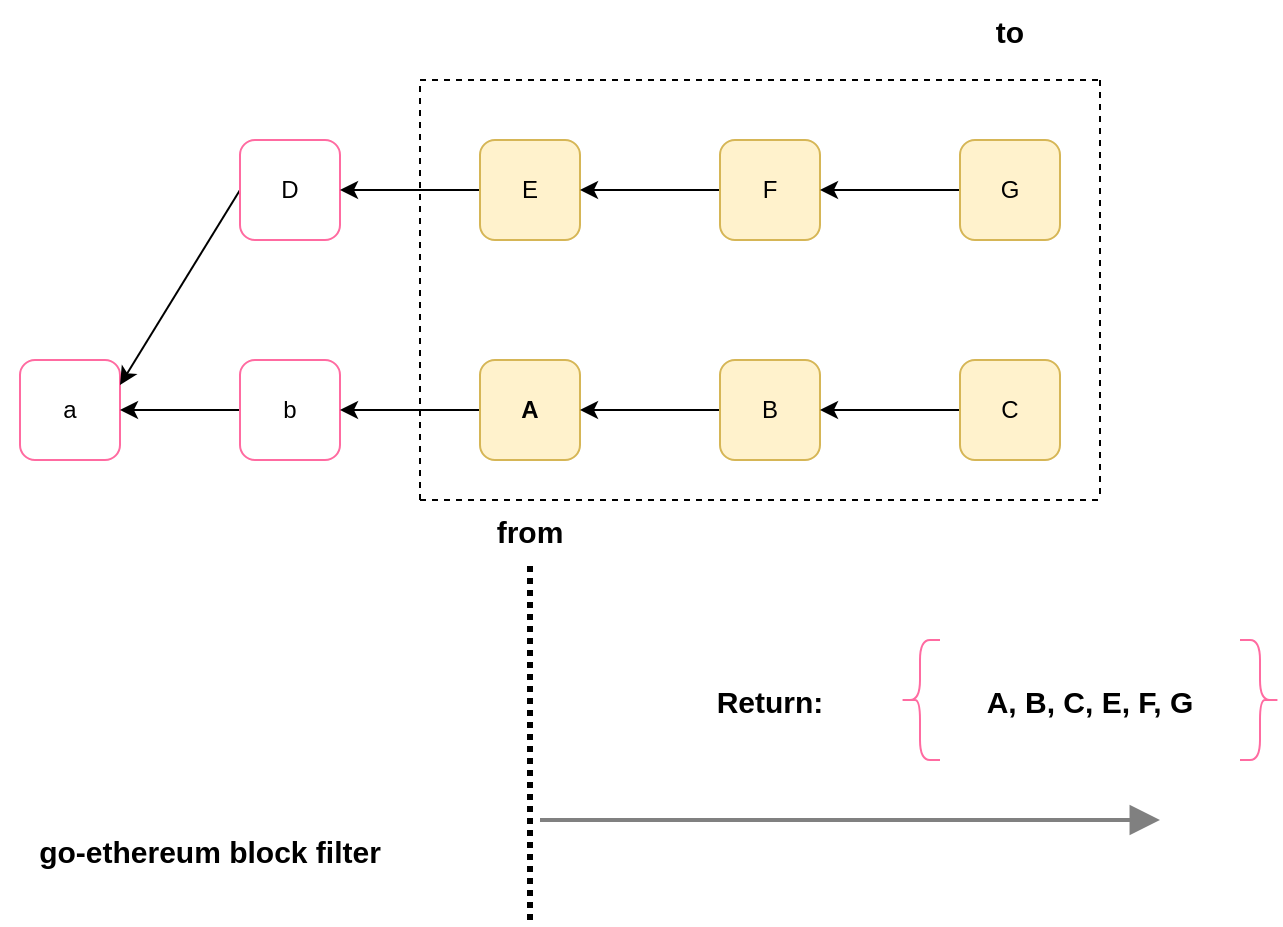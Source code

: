 <mxfile version="20.2.7" type="github">
  <diagram name="Page-1" id="74b105a0-9070-1c63-61bc-23e55f88626e">
    <mxGraphModel dx="1018" dy="633" grid="1" gridSize="10" guides="1" tooltips="1" connect="1" arrows="1" fold="1" page="1" pageScale="1.5" pageWidth="1169" pageHeight="826" background="none" math="0" shadow="0">
      <root>
        <mxCell id="0" style=";html=1;" />
        <mxCell id="1" style=";html=1;" parent="0" />
        <mxCell id="As6_-akMceIniI_f1IH2-17" value="a" style="rounded=1;whiteSpace=wrap;html=1;strokeColor=#FF6BA1;" parent="1" vertex="1">
          <mxGeometry x="100" y="280" width="50" height="50" as="geometry" />
        </mxCell>
        <mxCell id="As6_-akMceIniI_f1IH2-44" value="" style="edgeStyle=none;rounded=0;orthogonalLoop=1;jettySize=auto;html=1;fontSize=15;strokeWidth=1;" parent="1" source="As6_-akMceIniI_f1IH2-18" target="As6_-akMceIniI_f1IH2-17" edge="1">
          <mxGeometry relative="1" as="geometry" />
        </mxCell>
        <mxCell id="As6_-akMceIniI_f1IH2-18" value="b" style="rounded=1;whiteSpace=wrap;html=1;strokeColor=#FF6BA1;" parent="1" vertex="1">
          <mxGeometry x="210" y="280" width="50" height="50" as="geometry" />
        </mxCell>
        <mxCell id="As6_-akMceIniI_f1IH2-43" value="" style="edgeStyle=none;rounded=0;orthogonalLoop=1;jettySize=auto;html=1;fontSize=15;strokeWidth=1;" parent="1" source="As6_-akMceIniI_f1IH2-19" target="As6_-akMceIniI_f1IH2-18" edge="1">
          <mxGeometry relative="1" as="geometry" />
        </mxCell>
        <mxCell id="As6_-akMceIniI_f1IH2-19" value="&lt;b&gt;A&lt;/b&gt;" style="rounded=1;whiteSpace=wrap;html=1;strokeColor=#d6b656;fillColor=#fff2cc;" parent="1" vertex="1">
          <mxGeometry x="330" y="280" width="50" height="50" as="geometry" />
        </mxCell>
        <mxCell id="As6_-akMceIniI_f1IH2-42" value="" style="edgeStyle=none;rounded=0;orthogonalLoop=1;jettySize=auto;html=1;fontSize=15;strokeWidth=1;entryX=1;entryY=0.5;entryDx=0;entryDy=0;" parent="1" source="As6_-akMceIniI_f1IH2-20" target="As6_-akMceIniI_f1IH2-19" edge="1">
          <mxGeometry relative="1" as="geometry" />
        </mxCell>
        <mxCell id="As6_-akMceIniI_f1IH2-20" value="B" style="rounded=1;whiteSpace=wrap;html=1;strokeColor=#d6b656;fillColor=#fff2cc;" parent="1" vertex="1">
          <mxGeometry x="450" y="280" width="50" height="50" as="geometry" />
        </mxCell>
        <mxCell id="As6_-akMceIniI_f1IH2-40" value="" style="edgeStyle=none;rounded=0;orthogonalLoop=1;jettySize=auto;html=1;fontSize=15;strokeWidth=1;" parent="1" source="As6_-akMceIniI_f1IH2-21" target="As6_-akMceIniI_f1IH2-20" edge="1">
          <mxGeometry relative="1" as="geometry" />
        </mxCell>
        <mxCell id="As6_-akMceIniI_f1IH2-21" value="C" style="rounded=1;whiteSpace=wrap;html=1;strokeColor=#d6b656;fillColor=#fff2cc;" parent="1" vertex="1">
          <mxGeometry x="570" y="280" width="50" height="50" as="geometry" />
        </mxCell>
        <mxCell id="As6_-akMceIniI_f1IH2-45" style="edgeStyle=none;rounded=0;orthogonalLoop=1;jettySize=auto;html=1;exitX=0;exitY=0.5;exitDx=0;exitDy=0;fontSize=15;strokeWidth=1;entryX=1;entryY=0.25;entryDx=0;entryDy=0;" parent="1" source="As6_-akMceIniI_f1IH2-22" target="As6_-akMceIniI_f1IH2-17" edge="1">
          <mxGeometry relative="1" as="geometry">
            <mxPoint x="150" y="310" as="targetPoint" />
          </mxGeometry>
        </mxCell>
        <mxCell id="As6_-akMceIniI_f1IH2-22" value="D" style="rounded=1;whiteSpace=wrap;html=1;strokeColor=#FF6BA1;" parent="1" vertex="1">
          <mxGeometry x="210" y="170" width="50" height="50" as="geometry" />
        </mxCell>
        <mxCell id="As6_-akMceIniI_f1IH2-46" value="" style="edgeStyle=none;rounded=0;orthogonalLoop=1;jettySize=auto;html=1;fontSize=15;strokeWidth=1;" parent="1" source="As6_-akMceIniI_f1IH2-23" target="As6_-akMceIniI_f1IH2-22" edge="1">
          <mxGeometry relative="1" as="geometry" />
        </mxCell>
        <mxCell id="As6_-akMceIniI_f1IH2-23" value="E" style="rounded=1;whiteSpace=wrap;html=1;strokeColor=#d6b656;fillColor=#fff2cc;" parent="1" vertex="1">
          <mxGeometry x="330" y="170" width="50" height="50" as="geometry" />
        </mxCell>
        <mxCell id="As6_-akMceIniI_f1IH2-47" value="" style="edgeStyle=none;rounded=0;orthogonalLoop=1;jettySize=auto;html=1;fontSize=15;strokeWidth=1;" parent="1" source="As6_-akMceIniI_f1IH2-24" target="As6_-akMceIniI_f1IH2-23" edge="1">
          <mxGeometry relative="1" as="geometry" />
        </mxCell>
        <mxCell id="As6_-akMceIniI_f1IH2-24" value="F" style="rounded=1;whiteSpace=wrap;html=1;strokeColor=#d6b656;fillColor=#fff2cc;" parent="1" vertex="1">
          <mxGeometry x="450" y="170" width="50" height="50" as="geometry" />
        </mxCell>
        <mxCell id="As6_-akMceIniI_f1IH2-48" value="" style="edgeStyle=none;rounded=0;orthogonalLoop=1;jettySize=auto;html=1;fontSize=15;strokeWidth=1;" parent="1" source="As6_-akMceIniI_f1IH2-25" target="As6_-akMceIniI_f1IH2-24" edge="1">
          <mxGeometry relative="1" as="geometry" />
        </mxCell>
        <mxCell id="As6_-akMceIniI_f1IH2-25" value="G" style="rounded=1;whiteSpace=wrap;html=1;strokeColor=#d6b656;fillColor=#fff2cc;" parent="1" vertex="1">
          <mxGeometry x="570" y="170" width="50" height="50" as="geometry" />
        </mxCell>
        <mxCell id="As6_-akMceIniI_f1IH2-26" value="from" style="text;strokeColor=none;fillColor=none;align=center;verticalAlign=middle;spacingLeft=4;spacingRight=4;overflow=hidden;points=[[0,0.5],[1,0.5]];portConstraint=eastwest;rotatable=0;fontStyle=1;fontSize=15;" parent="1" vertex="1">
          <mxGeometry x="315" y="350" width="80" height="30" as="geometry" />
        </mxCell>
        <mxCell id="As6_-akMceIniI_f1IH2-27" value="" style="endArrow=none;dashed=1;html=1;rounded=0;fontSize=15;entryX=0.5;entryY=1.1;entryDx=0;entryDy=0;entryPerimeter=0;strokeWidth=3;dashPattern=1 1;" parent="1" target="As6_-akMceIniI_f1IH2-26" edge="1">
          <mxGeometry width="50" height="50" relative="1" as="geometry">
            <mxPoint x="355" y="560" as="sourcePoint" />
            <mxPoint x="420" y="410" as="targetPoint" />
          </mxGeometry>
        </mxCell>
        <mxCell id="As6_-akMceIniI_f1IH2-34" value="A, B, C, E, F, G" style="text;strokeColor=none;fillColor=none;align=center;verticalAlign=middle;spacingLeft=4;spacingRight=4;overflow=hidden;points=[[0,0.5],[1,0.5]];portConstraint=eastwest;rotatable=0;fontSize=15;fontStyle=1" parent="1" vertex="1">
          <mxGeometry x="560" y="425" width="150" height="50" as="geometry" />
        </mxCell>
        <mxCell id="As6_-akMceIniI_f1IH2-35" value="" style="shape=curlyBracket;whiteSpace=wrap;html=1;rounded=1;fontSize=15;strokeColor=#FF6BA1;" parent="1" vertex="1">
          <mxGeometry x="540" y="420" width="20" height="60" as="geometry" />
        </mxCell>
        <mxCell id="As6_-akMceIniI_f1IH2-36" value="" style="shape=curlyBracket;whiteSpace=wrap;html=1;rounded=1;flipH=1;fontSize=15;strokeColor=#FF6BA1;" parent="1" vertex="1">
          <mxGeometry x="710" y="420" width="20" height="60" as="geometry" />
        </mxCell>
        <mxCell id="As6_-akMceIniI_f1IH2-37" value="" style="edgeStyle=none;html=1;strokeColor=#808080;endArrow=block;endSize=10;dashed=0;verticalAlign=bottom;strokeWidth=2;rounded=0;dashPattern=1 1;fontSize=15;" parent="1" edge="1">
          <mxGeometry width="160" relative="1" as="geometry">
            <mxPoint x="360" y="510" as="sourcePoint" />
            <mxPoint x="670" y="510" as="targetPoint" />
          </mxGeometry>
        </mxCell>
        <mxCell id="As6_-akMceIniI_f1IH2-53" value="" style="endArrow=none;dashed=1;html=1;rounded=0;fontSize=15;strokeWidth=1;" parent="1" edge="1">
          <mxGeometry width="50" height="50" relative="1" as="geometry">
            <mxPoint x="300" y="350" as="sourcePoint" />
            <mxPoint x="300" y="140" as="targetPoint" />
          </mxGeometry>
        </mxCell>
        <mxCell id="As6_-akMceIniI_f1IH2-54" value="" style="endArrow=none;dashed=1;html=1;rounded=0;fontSize=15;strokeWidth=1;" parent="1" edge="1">
          <mxGeometry width="50" height="50" relative="1" as="geometry">
            <mxPoint x="300" y="350" as="sourcePoint" />
            <mxPoint x="640" y="350" as="targetPoint" />
          </mxGeometry>
        </mxCell>
        <mxCell id="As6_-akMceIniI_f1IH2-55" value="" style="endArrow=none;dashed=1;html=1;rounded=0;fontSize=15;strokeWidth=1;" parent="1" edge="1">
          <mxGeometry width="50" height="50" relative="1" as="geometry">
            <mxPoint x="640" y="140" as="sourcePoint" />
            <mxPoint x="640" y="350" as="targetPoint" />
          </mxGeometry>
        </mxCell>
        <mxCell id="As6_-akMceIniI_f1IH2-56" value="" style="endArrow=none;dashed=1;html=1;rounded=0;fontSize=15;strokeWidth=1;" parent="1" edge="1">
          <mxGeometry width="50" height="50" relative="1" as="geometry">
            <mxPoint x="300" y="140" as="sourcePoint" />
            <mxPoint x="640" y="140" as="targetPoint" />
          </mxGeometry>
        </mxCell>
        <mxCell id="As6_-akMceIniI_f1IH2-57" value="Return:" style="text;strokeColor=none;fillColor=none;align=center;verticalAlign=middle;spacingLeft=4;spacingRight=4;overflow=hidden;points=[[0,0.5],[1,0.5]];portConstraint=eastwest;rotatable=0;fontStyle=1;fontSize=15;" parent="1" vertex="1">
          <mxGeometry x="435" y="435" width="80" height="30" as="geometry" />
        </mxCell>
        <mxCell id="As6_-akMceIniI_f1IH2-58" value="go-ethereum block filter" style="text;strokeColor=none;fillColor=none;align=center;verticalAlign=middle;spacingLeft=4;spacingRight=4;overflow=hidden;points=[[0,0.5],[1,0.5]];portConstraint=eastwest;rotatable=0;fontStyle=1;fontSize=15;" parent="1" vertex="1">
          <mxGeometry x="90" y="490" width="210" height="70" as="geometry" />
        </mxCell>
        <mxCell id="As6_-akMceIniI_f1IH2-59" value="to" style="text;strokeColor=none;fillColor=none;align=center;verticalAlign=middle;spacingLeft=4;spacingRight=4;overflow=hidden;points=[[0,0.5],[1,0.5]];portConstraint=eastwest;rotatable=0;fontStyle=1;fontSize=15;" parent="1" vertex="1">
          <mxGeometry x="555" y="100" width="80" height="30" as="geometry" />
        </mxCell>
      </root>
    </mxGraphModel>
  </diagram>
</mxfile>
